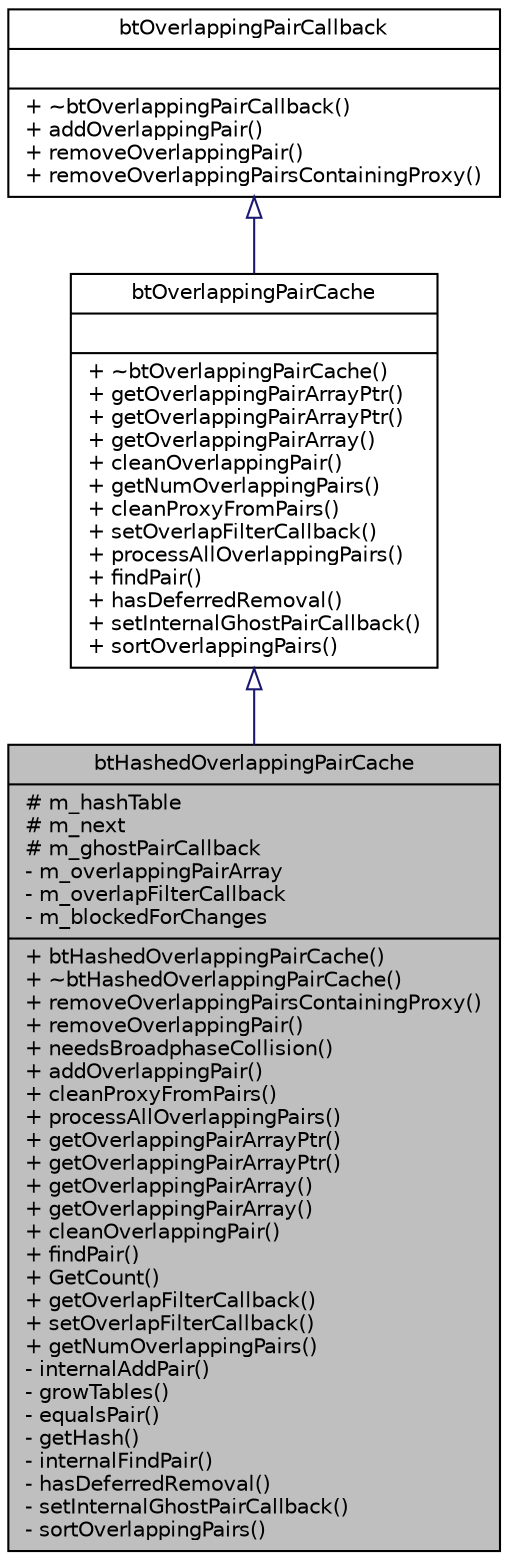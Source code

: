 digraph G
{
  edge [fontname="Helvetica",fontsize="10",labelfontname="Helvetica",labelfontsize="10"];
  node [fontname="Helvetica",fontsize="10",shape=record];
  Node1 [label="{btHashedOverlappingPairCache\n|# m_hashTable\l# m_next\l# m_ghostPairCallback\l- m_overlappingPairArray\l- m_overlapFilterCallback\l- m_blockedForChanges\l|+ btHashedOverlappingPairCache()\l+ ~btHashedOverlappingPairCache()\l+ removeOverlappingPairsContainingProxy()\l+ removeOverlappingPair()\l+ needsBroadphaseCollision()\l+ addOverlappingPair()\l+ cleanProxyFromPairs()\l+ processAllOverlappingPairs()\l+ getOverlappingPairArrayPtr()\l+ getOverlappingPairArrayPtr()\l+ getOverlappingPairArray()\l+ getOverlappingPairArray()\l+ cleanOverlappingPair()\l+ findPair()\l+ GetCount()\l+ getOverlapFilterCallback()\l+ setOverlapFilterCallback()\l+ getNumOverlappingPairs()\l- internalAddPair()\l- growTables()\l- equalsPair()\l- getHash()\l- internalFindPair()\l- hasDeferredRemoval()\l- setInternalGhostPairCallback()\l- sortOverlappingPairs()\l}",height=0.2,width=0.4,color="black", fillcolor="grey75", style="filled" fontcolor="black"];
  Node2 -> Node1 [dir=back,color="midnightblue",fontsize="10",style="solid",arrowtail="empty",fontname="Helvetica"];
  Node2 [label="{btOverlappingPairCache\n||+ ~btOverlappingPairCache()\l+ getOverlappingPairArrayPtr()\l+ getOverlappingPairArrayPtr()\l+ getOverlappingPairArray()\l+ cleanOverlappingPair()\l+ getNumOverlappingPairs()\l+ cleanProxyFromPairs()\l+ setOverlapFilterCallback()\l+ processAllOverlappingPairs()\l+ findPair()\l+ hasDeferredRemoval()\l+ setInternalGhostPairCallback()\l+ sortOverlappingPairs()\l}",height=0.2,width=0.4,color="black", fillcolor="white", style="filled",URL="$df/dc4/classbtOverlappingPairCache.html"];
  Node3 -> Node2 [dir=back,color="midnightblue",fontsize="10",style="solid",arrowtail="empty",fontname="Helvetica"];
  Node3 [label="{btOverlappingPairCallback\n||+ ~btOverlappingPairCallback()\l+ addOverlappingPair()\l+ removeOverlappingPair()\l+ removeOverlappingPairsContainingProxy()\l}",height=0.2,width=0.4,color="black", fillcolor="white", style="filled",URL="$dd/d1a/classbtOverlappingPairCallback.html",tooltip="The btOverlappingPairCallback class is an additional optional broadphase user callback for adding/rem..."];
}

